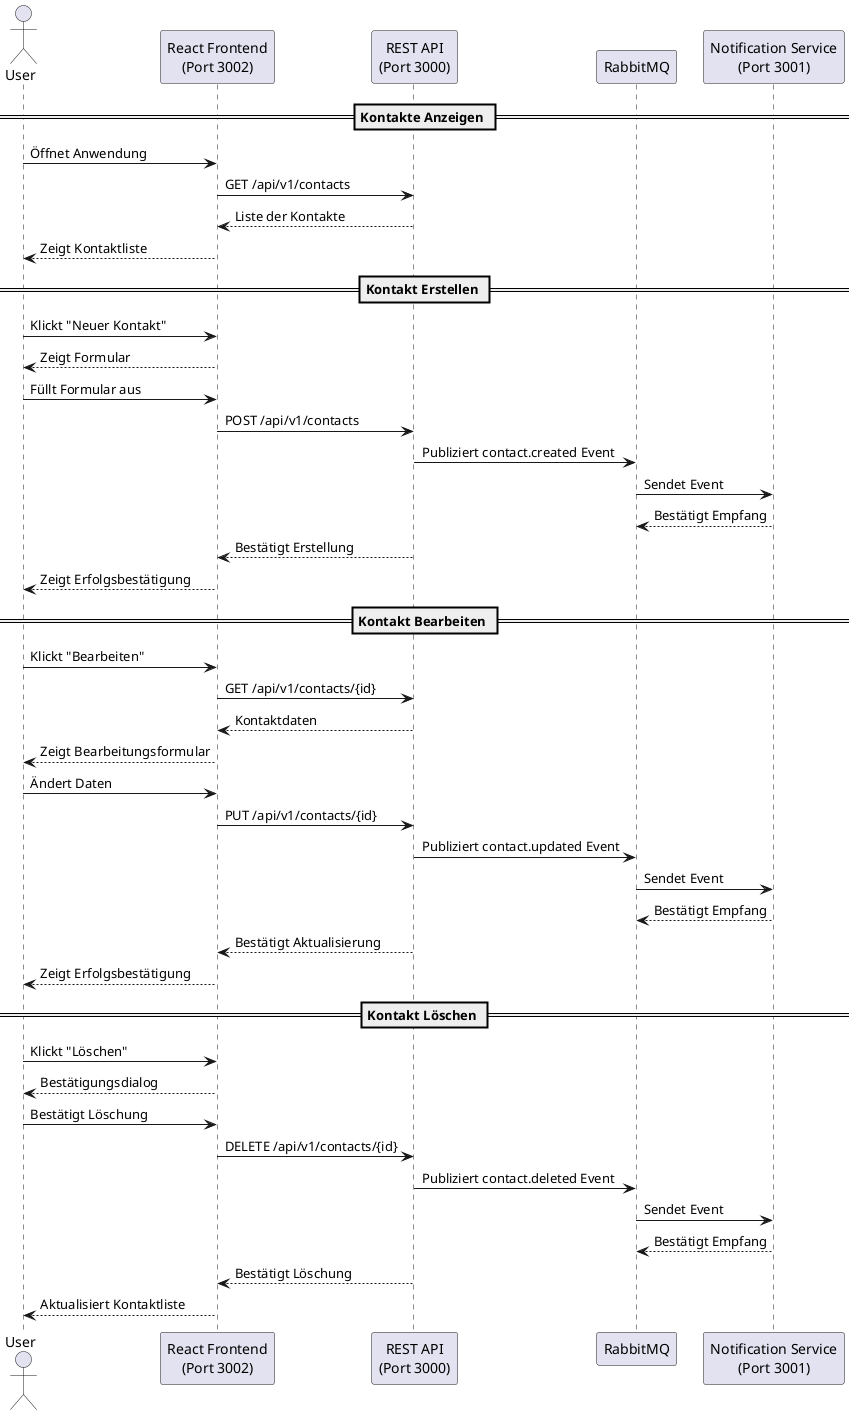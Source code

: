 @startuml
actor User
participant "React Frontend\n(Port 3002)" as Frontend
participant "REST API\n(Port 3000)" as API
participant "RabbitMQ" as Queue
participant "Notification Service\n(Port 3001)" as Notification

== Kontakte Anzeigen ==
User -> Frontend: Öffnet Anwendung
Frontend -> API: GET /api/v1/contacts
API --> Frontend: Liste der Kontakte
Frontend --> User: Zeigt Kontaktliste

== Kontakt Erstellen ==
User -> Frontend: Klickt "Neuer Kontakt"
Frontend --> User: Zeigt Formular
User -> Frontend: Füllt Formular aus
Frontend -> API: POST /api/v1/contacts
API -> Queue: Publiziert contact.created Event
Queue -> Notification: Sendet Event
Notification --> Queue: Bestätigt Empfang
API --> Frontend: Bestätigt Erstellung
Frontend --> User: Zeigt Erfolgsbestätigung

== Kontakt Bearbeiten ==
User -> Frontend: Klickt "Bearbeiten"
Frontend -> API: GET /api/v1/contacts/{id}
API --> Frontend: Kontaktdaten
Frontend --> User: Zeigt Bearbeitungsformular
User -> Frontend: Ändert Daten
Frontend -> API: PUT /api/v1/contacts/{id}
API -> Queue: Publiziert contact.updated Event
Queue -> Notification: Sendet Event
Notification --> Queue: Bestätigt Empfang
API --> Frontend: Bestätigt Aktualisierung
Frontend --> User: Zeigt Erfolgsbestätigung

== Kontakt Löschen ==
User -> Frontend: Klickt "Löschen"
Frontend --> User: Bestätigungsdialog
User -> Frontend: Bestätigt Löschung
Frontend -> API: DELETE /api/v1/contacts/{id}
API -> Queue: Publiziert contact.deleted Event
Queue -> Notification: Sendet Event
Notification --> Queue: Bestätigt Empfang
API --> Frontend: Bestätigt Löschung
Frontend --> User: Aktualisiert Kontaktliste

@enduml 